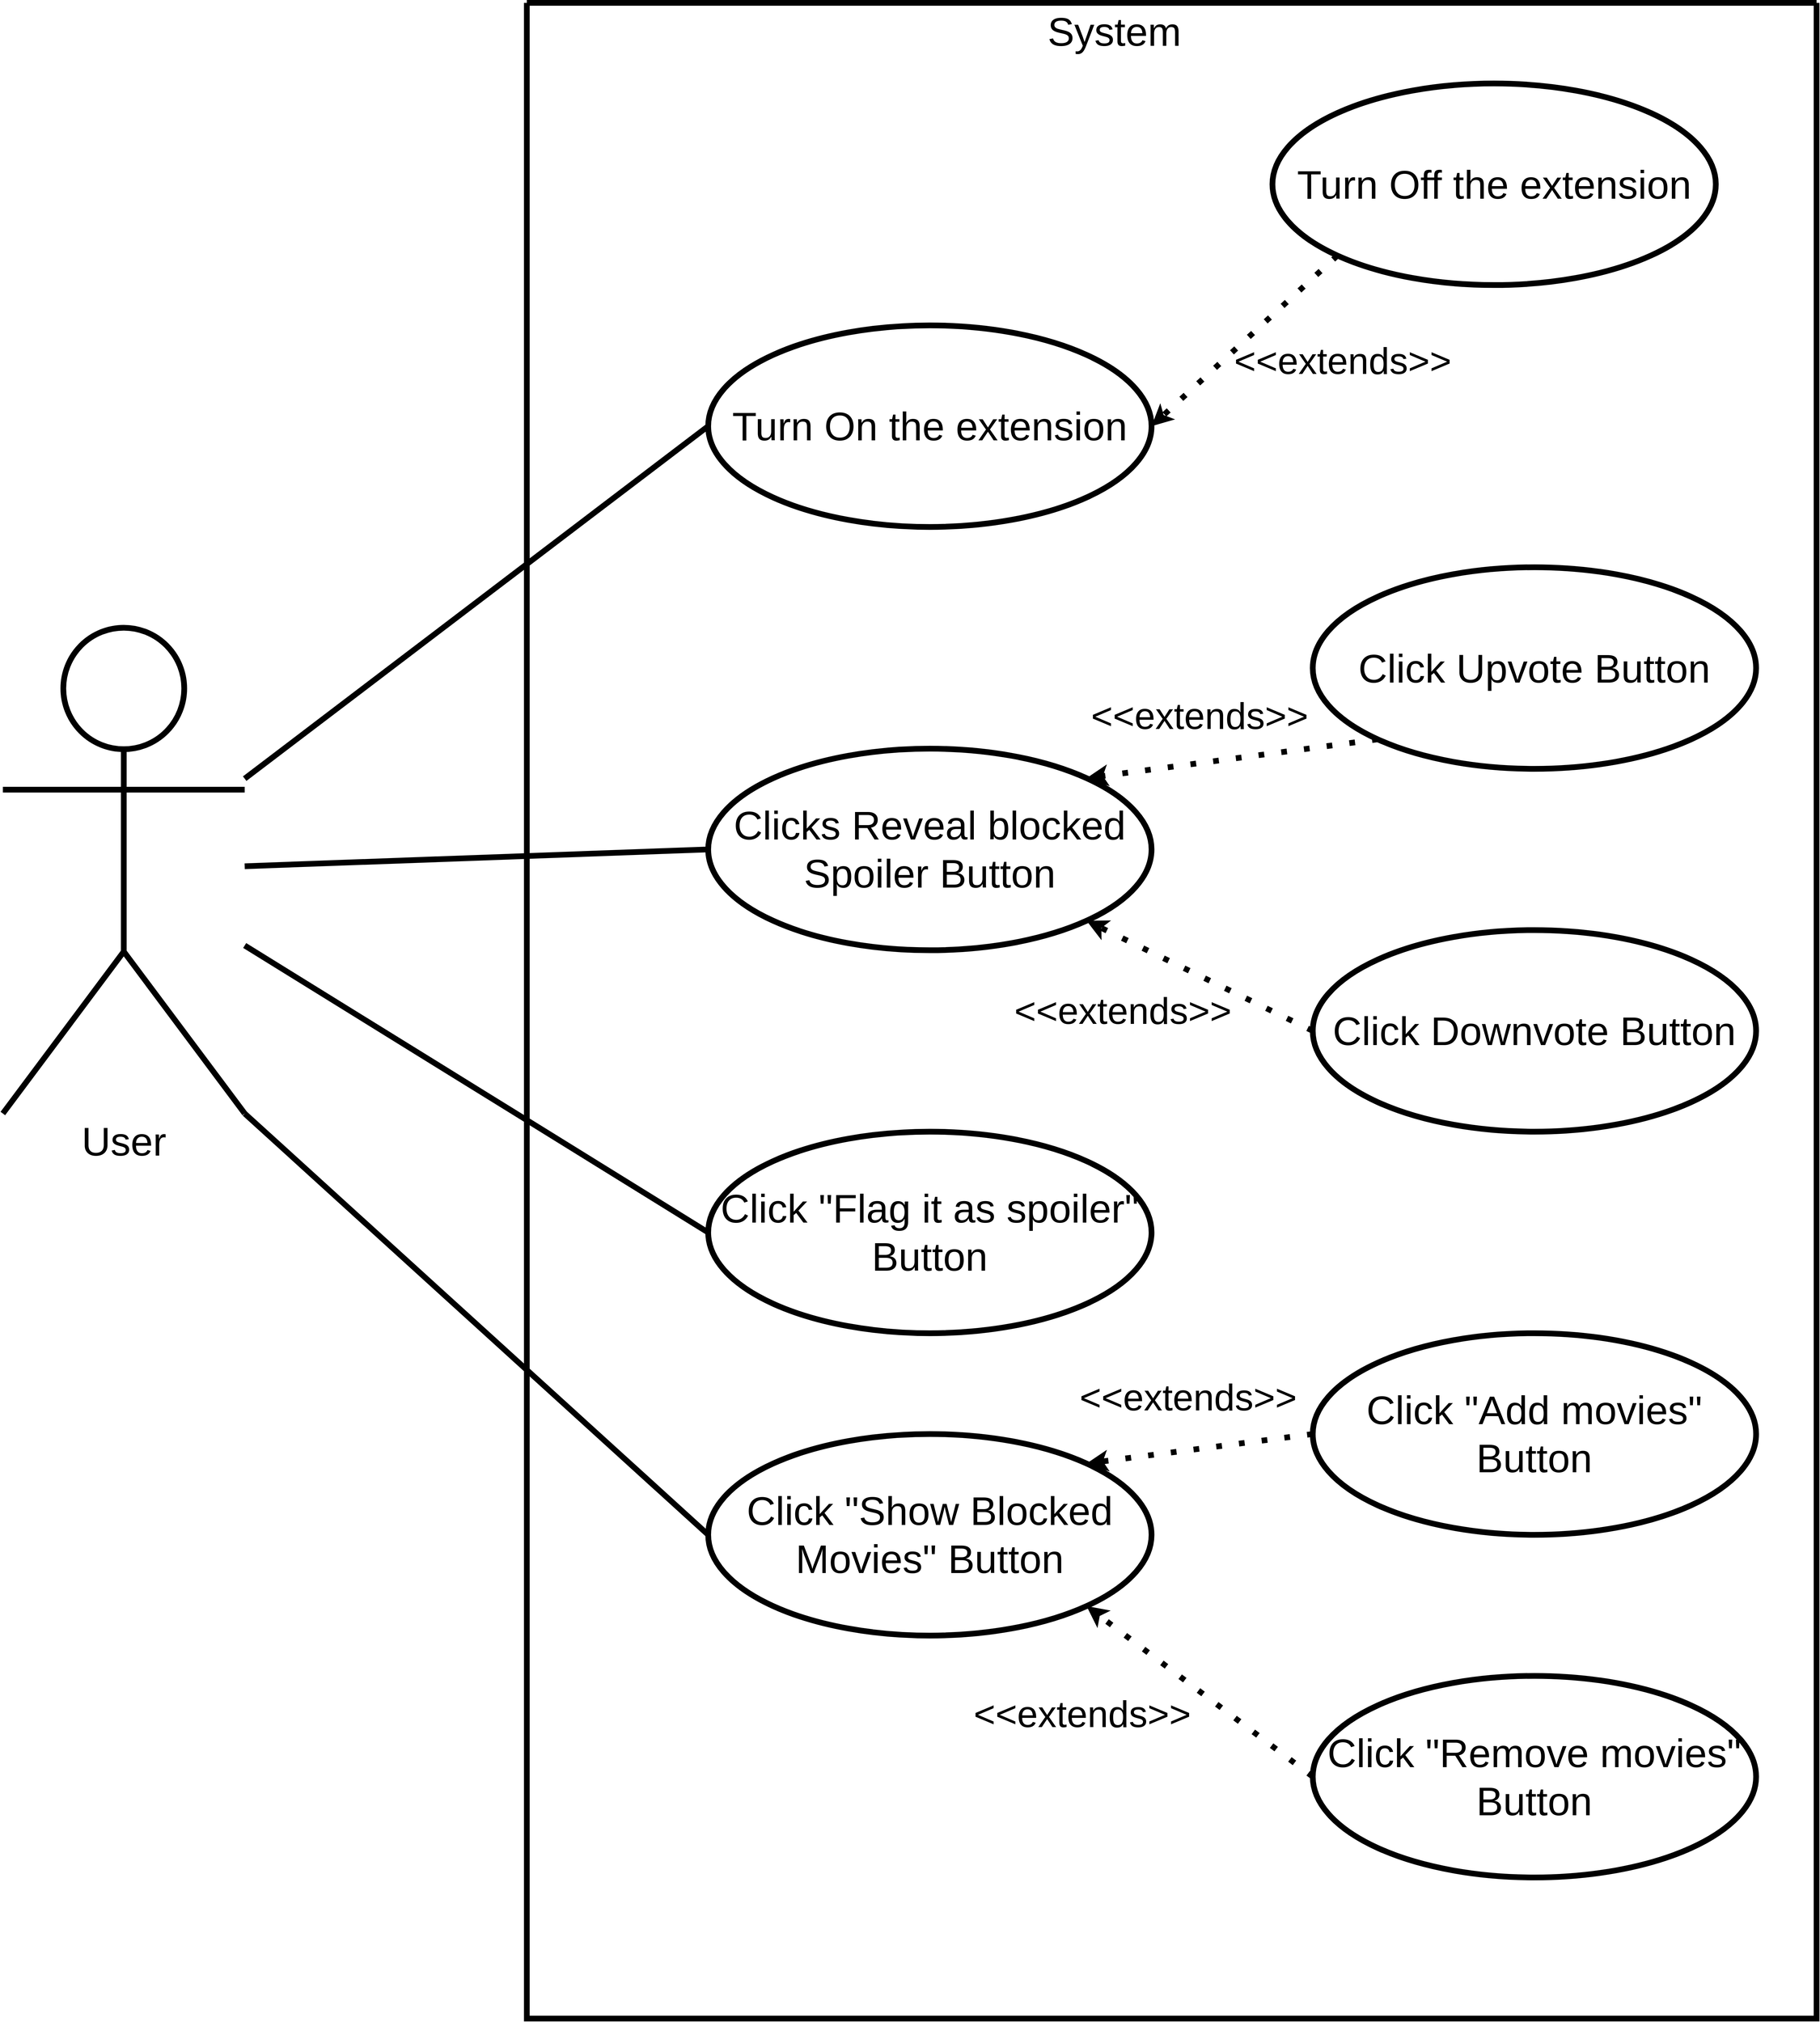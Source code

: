 <mxfile version="22.1.17" type="github">
  <diagram name="Page-1" id="7pGj0cGWovisnuuSBgyn">
    <mxGraphModel dx="6895" dy="3755" grid="1" gridSize="10" guides="1" tooltips="1" connect="1" arrows="1" fold="1" page="1" pageScale="1" pageWidth="4000" pageHeight="4000" math="0" shadow="0">
      <root>
        <mxCell id="0" />
        <mxCell id="1" parent="0" />
        <mxCell id="qSkY3UhbcV8NGNF9wlO--32" value="" style="group;strokeWidth=10;fontSize=70;" vertex="1" connectable="0" parent="1">
          <mxGeometry x="500" y="240" width="3168" height="3520" as="geometry" />
        </mxCell>
        <mxCell id="qSkY3UhbcV8NGNF9wlO--2" value="" style="swimlane;startSize=0;strokeWidth=10;fontSize=70;" vertex="1" parent="qSkY3UhbcV8NGNF9wlO--32">
          <mxGeometry x="915.2" width="2252.8" height="3520" as="geometry" />
        </mxCell>
        <mxCell id="qSkY3UhbcV8NGNF9wlO--4" value="&lt;font style=&quot;font-size: 70px;&quot;&gt;Turn On the extension&lt;/font&gt;" style="ellipse;whiteSpace=wrap;html=1;strokeWidth=10;fontSize=70;" vertex="1" parent="qSkY3UhbcV8NGNF9wlO--2">
          <mxGeometry x="316.8" y="563.2" width="774.4" height="352" as="geometry" />
        </mxCell>
        <mxCell id="qSkY3UhbcV8NGNF9wlO--6" value="&lt;font style=&quot;font-size: 70px;&quot;&gt;Turn Off the extension&lt;/font&gt;" style="ellipse;whiteSpace=wrap;html=1;strokeWidth=10;fontSize=70;" vertex="1" parent="qSkY3UhbcV8NGNF9wlO--2">
          <mxGeometry x="1302.4" y="140.8" width="774.4" height="352" as="geometry" />
        </mxCell>
        <mxCell id="qSkY3UhbcV8NGNF9wlO--7" value="" style="endArrow=classic;dashed=1;html=1;dashPattern=1 3;strokeWidth=10;rounded=0;exitX=0;exitY=1;exitDx=0;exitDy=0;endFill=1;entryX=1;entryY=0.5;entryDx=0;entryDy=0;fontSize=70;" edge="1" parent="qSkY3UhbcV8NGNF9wlO--2" source="qSkY3UhbcV8NGNF9wlO--6" target="qSkY3UhbcV8NGNF9wlO--4">
          <mxGeometry width="50" height="50" relative="1" as="geometry">
            <mxPoint x="1443.2" y="598.4" as="sourcePoint" />
            <mxPoint x="1619.2" y="422.4" as="targetPoint" />
          </mxGeometry>
        </mxCell>
        <mxCell id="qSkY3UhbcV8NGNF9wlO--8" value="&lt;font style=&quot;font-size: 65px;&quot;&gt;&amp;lt;&amp;lt;extends&amp;gt;&amp;gt;&lt;/font&gt;" style="text;html=1;align=center;verticalAlign=middle;resizable=0;points=[];autosize=1;strokeColor=none;fillColor=none;strokeWidth=10;fontSize=65;" vertex="1" parent="qSkY3UhbcV8NGNF9wlO--2">
          <mxGeometry x="1224.8" y="580" width="400" height="90" as="geometry" />
        </mxCell>
        <mxCell id="qSkY3UhbcV8NGNF9wlO--9" value="&lt;font style=&quot;font-size: 70px;&quot;&gt;Clicks Reveal blocked Spoiler Button&lt;/font&gt;" style="ellipse;whiteSpace=wrap;html=1;strokeWidth=10;fontSize=70;" vertex="1" parent="qSkY3UhbcV8NGNF9wlO--2">
          <mxGeometry x="316.8" y="1302.4" width="774.4" height="352" as="geometry" />
        </mxCell>
        <mxCell id="qSkY3UhbcV8NGNF9wlO--10" value="&lt;font style=&quot;font-size: 70px;&quot;&gt;Click Downvote Button&lt;/font&gt;" style="ellipse;whiteSpace=wrap;html=1;strokeWidth=10;fontSize=70;" vertex="1" parent="qSkY3UhbcV8NGNF9wlO--2">
          <mxGeometry x="1372.8" y="1619.2" width="774.4" height="352" as="geometry" />
        </mxCell>
        <mxCell id="qSkY3UhbcV8NGNF9wlO--11" value="&lt;font style=&quot;font-size: 70px;&quot;&gt;Click Upvote Button&lt;/font&gt;" style="ellipse;whiteSpace=wrap;html=1;strokeWidth=10;fontSize=70;" vertex="1" parent="qSkY3UhbcV8NGNF9wlO--2">
          <mxGeometry x="1372.8" y="985.6" width="774.4" height="352" as="geometry" />
        </mxCell>
        <mxCell id="qSkY3UhbcV8NGNF9wlO--12" value="" style="endArrow=classic;dashed=1;html=1;dashPattern=1 3;strokeWidth=10;rounded=0;exitX=0;exitY=1;exitDx=0;exitDy=0;endFill=1;entryX=1;entryY=0;entryDx=0;entryDy=0;fontSize=70;" edge="1" parent="qSkY3UhbcV8NGNF9wlO--2" source="qSkY3UhbcV8NGNF9wlO--11" target="qSkY3UhbcV8NGNF9wlO--9">
          <mxGeometry width="50" height="50" relative="1" as="geometry">
            <mxPoint x="1203.84" y="932.8" as="sourcePoint" />
            <mxPoint x="880" y="1302.4" as="targetPoint" />
          </mxGeometry>
        </mxCell>
        <mxCell id="qSkY3UhbcV8NGNF9wlO--13" value="&lt;font style=&quot;font-size: 65px;&quot;&gt;&amp;lt;&amp;lt;extends&amp;gt;&amp;gt;&lt;/font&gt;" style="text;html=1;align=center;verticalAlign=middle;resizable=0;points=[];autosize=1;strokeColor=none;fillColor=none;strokeWidth=10;fontSize=65;" vertex="1" parent="qSkY3UhbcV8NGNF9wlO--2">
          <mxGeometry x="974.8" y="1200" width="400" height="90" as="geometry" />
        </mxCell>
        <mxCell id="qSkY3UhbcV8NGNF9wlO--14" value="" style="endArrow=classic;dashed=1;html=1;dashPattern=1 3;strokeWidth=10;rounded=0;exitX=0;exitY=0.5;exitDx=0;exitDy=0;endFill=1;entryX=1;entryY=1;entryDx=0;entryDy=0;fontSize=70;" edge="1" parent="qSkY3UhbcV8NGNF9wlO--2" source="qSkY3UhbcV8NGNF9wlO--10" target="qSkY3UhbcV8NGNF9wlO--9">
          <mxGeometry width="50" height="50" relative="1" as="geometry">
            <mxPoint x="1063.04" y="1689.6" as="sourcePoint" />
            <mxPoint x="739.2" y="2059.2" as="targetPoint" />
          </mxGeometry>
        </mxCell>
        <mxCell id="qSkY3UhbcV8NGNF9wlO--15" value="&lt;font style=&quot;font-size: 65px;&quot;&gt;&amp;lt;&amp;lt;extends&amp;gt;&amp;gt;&lt;/font&gt;" style="text;html=1;align=center;verticalAlign=middle;resizable=0;points=[];autosize=1;strokeColor=none;fillColor=none;strokeWidth=10;fontSize=65;" vertex="1" parent="qSkY3UhbcV8NGNF9wlO--2">
          <mxGeometry x="840.6" y="1715" width="400" height="90" as="geometry" />
        </mxCell>
        <mxCell id="qSkY3UhbcV8NGNF9wlO--16" value="&lt;span style=&quot;font-size: 70px;&quot;&gt;Click &quot;Flag it as spoiler&quot; Button&lt;/span&gt;" style="ellipse;whiteSpace=wrap;html=1;strokeWidth=10;fontSize=70;" vertex="1" parent="qSkY3UhbcV8NGNF9wlO--2">
          <mxGeometry x="316.8" y="1971.2" width="774.4" height="352" as="geometry" />
        </mxCell>
        <mxCell id="qSkY3UhbcV8NGNF9wlO--17" value="&lt;span style=&quot;font-size: 70px;&quot;&gt;Click &quot;Show Blocked Movies&quot; Button&lt;/span&gt;" style="ellipse;whiteSpace=wrap;html=1;strokeWidth=10;fontSize=70;" vertex="1" parent="qSkY3UhbcV8NGNF9wlO--2">
          <mxGeometry x="316.8" y="2499.2" width="774.4" height="352" as="geometry" />
        </mxCell>
        <mxCell id="qSkY3UhbcV8NGNF9wlO--18" value="&lt;span style=&quot;font-size: 70px;&quot;&gt;Click &quot;Add movies&quot; Button&lt;/span&gt;" style="ellipse;whiteSpace=wrap;html=1;strokeWidth=10;fontSize=70;" vertex="1" parent="qSkY3UhbcV8NGNF9wlO--2">
          <mxGeometry x="1372.8" y="2323.2" width="774.4" height="352" as="geometry" />
        </mxCell>
        <mxCell id="qSkY3UhbcV8NGNF9wlO--19" value="&lt;span style=&quot;font-size: 70px;&quot;&gt;Click &quot;Remove movies&quot; Button&lt;/span&gt;" style="ellipse;whiteSpace=wrap;html=1;strokeWidth=10;fontSize=70;" vertex="1" parent="qSkY3UhbcV8NGNF9wlO--2">
          <mxGeometry x="1372.8" y="2921.6" width="774.4" height="352" as="geometry" />
        </mxCell>
        <mxCell id="qSkY3UhbcV8NGNF9wlO--20" value="" style="endArrow=classic;dashed=1;html=1;dashPattern=1 3;strokeWidth=10;rounded=0;exitX=0;exitY=0.5;exitDx=0;exitDy=0;endFill=1;entryX=1;entryY=1;entryDx=0;entryDy=0;fontSize=70;" edge="1" parent="qSkY3UhbcV8NGNF9wlO--2" source="qSkY3UhbcV8NGNF9wlO--19" target="qSkY3UhbcV8NGNF9wlO--17">
          <mxGeometry width="50" height="50" relative="1" as="geometry">
            <mxPoint x="1372.8" y="3043.533" as="sourcePoint" />
            <mxPoint x="978.56" y="2849.933" as="targetPoint" />
          </mxGeometry>
        </mxCell>
        <mxCell id="qSkY3UhbcV8NGNF9wlO--21" value="&lt;font style=&quot;font-size: 65px;&quot;&gt;&amp;lt;&amp;lt;extends&amp;gt;&amp;gt;&lt;/font&gt;" style="text;html=1;align=center;verticalAlign=middle;resizable=0;points=[];autosize=1;strokeColor=none;fillColor=none;strokeWidth=10;fontSize=65;" vertex="1" parent="qSkY3UhbcV8NGNF9wlO--2">
          <mxGeometry x="770.2" y="2943.133" width="400" height="90" as="geometry" />
        </mxCell>
        <mxCell id="qSkY3UhbcV8NGNF9wlO--22" value="" style="endArrow=classic;dashed=1;html=1;dashPattern=1 3;strokeWidth=10;rounded=0;exitX=0;exitY=0.5;exitDx=0;exitDy=0;endFill=1;entryX=1;entryY=0;entryDx=0;entryDy=0;fontSize=70;" edge="1" parent="qSkY3UhbcV8NGNF9wlO--2" source="qSkY3UhbcV8NGNF9wlO--18" target="qSkY3UhbcV8NGNF9wlO--17">
          <mxGeometry width="50" height="50" relative="1" as="geometry">
            <mxPoint x="1478.4" y="2797.133" as="sourcePoint" />
            <mxPoint x="1084.16" y="2497.933" as="targetPoint" />
          </mxGeometry>
        </mxCell>
        <mxCell id="qSkY3UhbcV8NGNF9wlO--23" value="&lt;font style=&quot;font-size: 65px;&quot;&gt;&amp;lt;&amp;lt;extends&amp;gt;&amp;gt;&lt;/font&gt;" style="text;html=1;align=center;verticalAlign=middle;resizable=0;points=[];autosize=1;strokeColor=none;fillColor=none;strokeWidth=10;fontSize=65;" vertex="1" parent="qSkY3UhbcV8NGNF9wlO--2">
          <mxGeometry x="954.8" y="2390" width="400" height="90" as="geometry" />
        </mxCell>
        <mxCell id="qSkY3UhbcV8NGNF9wlO--31" value="&lt;font style=&quot;font-size: 70px;&quot;&gt;System&lt;/font&gt;" style="text;html=1;align=center;verticalAlign=middle;resizable=0;points=[];autosize=1;strokeColor=none;fillColor=none;strokeWidth=10;fontSize=70;" vertex="1" parent="qSkY3UhbcV8NGNF9wlO--2">
          <mxGeometry x="895.6" y="0.2" width="260" height="100" as="geometry" />
        </mxCell>
        <mxCell id="qSkY3UhbcV8NGNF9wlO--3" value="&lt;font style=&quot;font-size: 70px;&quot;&gt;User&lt;/font&gt;" style="shape=umlActor;verticalLabelPosition=bottom;verticalAlign=top;html=1;outlineConnect=0;strokeWidth=10;fontSize=70;" vertex="1" parent="qSkY3UhbcV8NGNF9wlO--32">
          <mxGeometry y="1091.2" width="422.4" height="848.32" as="geometry" />
        </mxCell>
        <mxCell id="qSkY3UhbcV8NGNF9wlO--24" value="" style="endArrow=none;html=1;rounded=0;exitX=0;exitY=0.5;exitDx=0;exitDy=0;strokeWidth=10;fontSize=70;" edge="1" parent="qSkY3UhbcV8NGNF9wlO--32" source="qSkY3UhbcV8NGNF9wlO--4" target="qSkY3UhbcV8NGNF9wlO--3">
          <mxGeometry width="50" height="50" relative="1" as="geometry">
            <mxPoint x="633.6" y="809.6" as="sourcePoint" />
            <mxPoint x="563.2" y="809.6" as="targetPoint" />
          </mxGeometry>
        </mxCell>
        <mxCell id="qSkY3UhbcV8NGNF9wlO--25" value="" style="endArrow=none;html=1;rounded=0;exitX=0;exitY=0.5;exitDx=0;exitDy=0;strokeWidth=10;fontSize=70;" edge="1" parent="qSkY3UhbcV8NGNF9wlO--32" source="qSkY3UhbcV8NGNF9wlO--9" target="qSkY3UhbcV8NGNF9wlO--3">
          <mxGeometry width="50" height="50" relative="1" as="geometry">
            <mxPoint x="1267.2" y="774.4" as="sourcePoint" />
            <mxPoint x="281.6" y="1122.88" as="targetPoint" />
          </mxGeometry>
        </mxCell>
        <mxCell id="qSkY3UhbcV8NGNF9wlO--27" value="" style="endArrow=none;html=1;rounded=0;exitX=0;exitY=0.5;exitDx=0;exitDy=0;entryX=1;entryY=1;entryDx=0;entryDy=0;entryPerimeter=0;strokeWidth=10;fontSize=70;" edge="1" parent="qSkY3UhbcV8NGNF9wlO--32" source="qSkY3UhbcV8NGNF9wlO--17" target="qSkY3UhbcV8NGNF9wlO--3">
          <mxGeometry width="50" height="50" relative="1" as="geometry">
            <mxPoint x="1232" y="2337.28" as="sourcePoint" />
            <mxPoint x="246.4" y="1654.4" as="targetPoint" />
          </mxGeometry>
        </mxCell>
        <mxCell id="qSkY3UhbcV8NGNF9wlO--26" value="" style="endArrow=none;html=1;rounded=0;exitX=0;exitY=0.5;exitDx=0;exitDy=0;strokeWidth=10;fontSize=70;" edge="1" parent="qSkY3UhbcV8NGNF9wlO--32" source="qSkY3UhbcV8NGNF9wlO--16" target="qSkY3UhbcV8NGNF9wlO--3">
          <mxGeometry width="50" height="50" relative="1" as="geometry">
            <mxPoint x="1232" y="1724.8" as="sourcePoint" />
            <mxPoint x="246.4" y="1689.6" as="targetPoint" />
          </mxGeometry>
        </mxCell>
      </root>
    </mxGraphModel>
  </diagram>
</mxfile>
